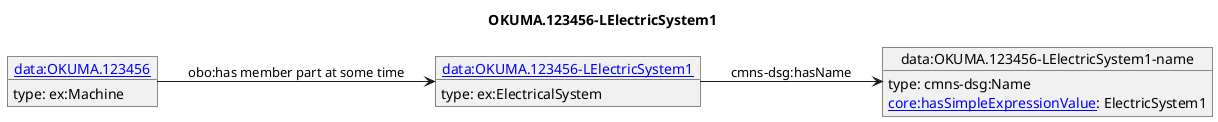 @startuml
skinparam linetype polyline
left to right direction
title OKUMA.123456-LElectricSystem1
object "[[./OKUMA.123456-LElectricSystem1.html data:OKUMA.123456-LElectricSystem1]]" as o1 {
 type: ex:ElectricalSystem 
}
object "data:OKUMA.123456-LElectricSystem1-name" as o2 {
 type: cmns-dsg:Name 
}
object "[[./OKUMA.123456.html data:OKUMA.123456]]" as o3 {
 type: ex:Machine 
}
o1 --> o2 : cmns-dsg:hasName
o2 : [[https://spec.industrialontologies.org/ontology/core/Core/hasSimpleExpressionValue core:hasSimpleExpressionValue]]: ElectricSystem1
o3 --> o1 : obo:has member part at some time
@enduml

